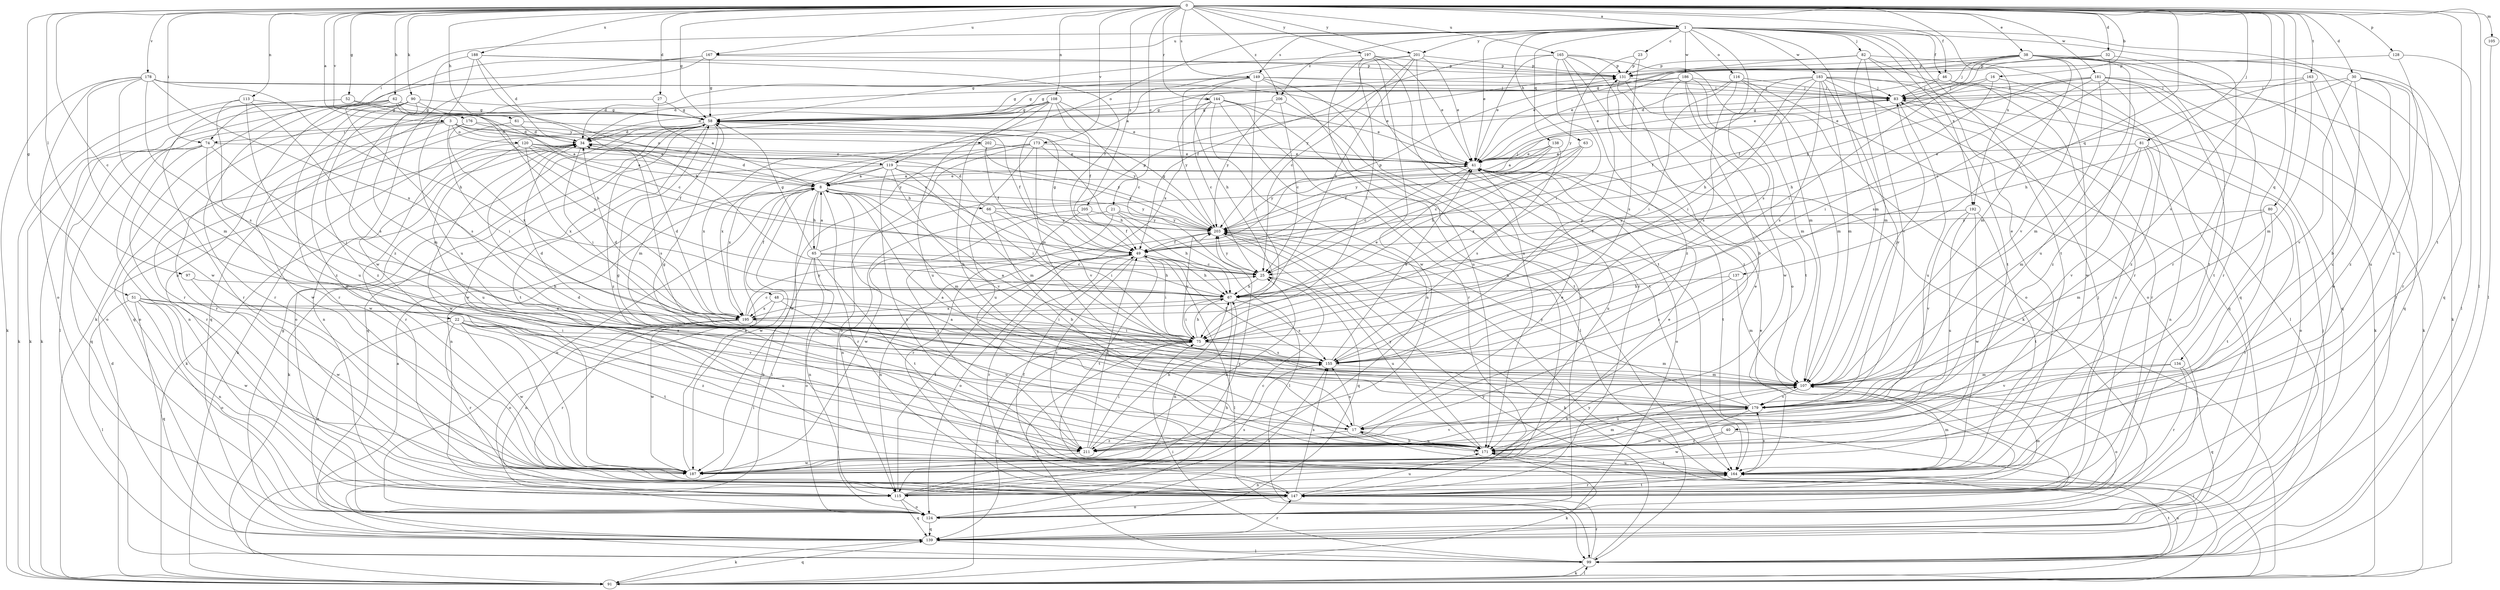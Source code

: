 strict digraph  {
0;
1;
3;
8;
16;
17;
21;
22;
23;
25;
27;
30;
32;
34;
38;
40;
41;
46;
48;
49;
51;
52;
58;
61;
62;
63;
65;
66;
67;
74;
75;
80;
81;
82;
83;
90;
91;
97;
99;
105;
107;
108;
113;
115;
116;
119;
120;
124;
128;
131;
134;
137;
138;
139;
144;
147;
149;
155;
163;
164;
165;
167;
171;
173;
176;
178;
179;
181;
183;
186;
187;
188;
192;
195;
197;
201;
202;
203;
205;
206;
211;
0 -> 1  [label=a];
0 -> 3  [label=a];
0 -> 16  [label=b];
0 -> 21  [label=c];
0 -> 22  [label=c];
0 -> 27  [label=d];
0 -> 30  [label=d];
0 -> 32  [label=d];
0 -> 38  [label=e];
0 -> 46  [label=f];
0 -> 51  [label=g];
0 -> 52  [label=g];
0 -> 58  [label=g];
0 -> 61  [label=h];
0 -> 62  [label=h];
0 -> 74  [label=i];
0 -> 80  [label=j];
0 -> 81  [label=j];
0 -> 90  [label=k];
0 -> 97  [label=l];
0 -> 99  [label=l];
0 -> 105  [label=m];
0 -> 108  [label=n];
0 -> 113  [label=n];
0 -> 128  [label=p];
0 -> 134  [label=q];
0 -> 137  [label=q];
0 -> 144  [label=r];
0 -> 149  [label=s];
0 -> 163  [label=t];
0 -> 164  [label=t];
0 -> 165  [label=u];
0 -> 167  [label=u];
0 -> 173  [label=v];
0 -> 176  [label=v];
0 -> 178  [label=v];
0 -> 179  [label=v];
0 -> 181  [label=w];
0 -> 188  [label=x];
0 -> 192  [label=x];
0 -> 197  [label=y];
0 -> 201  [label=y];
0 -> 205  [label=z];
0 -> 206  [label=z];
1 -> 23  [label=c];
1 -> 40  [label=e];
1 -> 41  [label=e];
1 -> 46  [label=f];
1 -> 63  [label=h];
1 -> 74  [label=i];
1 -> 82  [label=j];
1 -> 99  [label=l];
1 -> 107  [label=m];
1 -> 116  [label=o];
1 -> 119  [label=o];
1 -> 138  [label=q];
1 -> 147  [label=r];
1 -> 149  [label=s];
1 -> 155  [label=s];
1 -> 164  [label=t];
1 -> 167  [label=u];
1 -> 183  [label=w];
1 -> 186  [label=w];
1 -> 192  [label=x];
1 -> 201  [label=y];
1 -> 206  [label=z];
3 -> 8  [label=a];
3 -> 34  [label=d];
3 -> 74  [label=i];
3 -> 75  [label=i];
3 -> 119  [label=o];
3 -> 120  [label=o];
3 -> 124  [label=o];
3 -> 187  [label=w];
3 -> 202  [label=y];
8 -> 34  [label=d];
8 -> 41  [label=e];
8 -> 48  [label=f];
8 -> 65  [label=h];
8 -> 66  [label=h];
8 -> 99  [label=l];
8 -> 107  [label=m];
8 -> 115  [label=n];
8 -> 124  [label=o];
8 -> 147  [label=r];
8 -> 187  [label=w];
8 -> 203  [label=y];
16 -> 41  [label=e];
16 -> 67  [label=h];
16 -> 83  [label=j];
16 -> 211  [label=z];
17 -> 41  [label=e];
17 -> 58  [label=g];
17 -> 155  [label=s];
17 -> 164  [label=t];
17 -> 171  [label=u];
17 -> 211  [label=z];
21 -> 67  [label=h];
21 -> 99  [label=l];
21 -> 147  [label=r];
21 -> 187  [label=w];
21 -> 203  [label=y];
22 -> 17  [label=b];
22 -> 75  [label=i];
22 -> 124  [label=o];
22 -> 147  [label=r];
22 -> 164  [label=t];
22 -> 171  [label=u];
22 -> 187  [label=w];
22 -> 211  [label=z];
23 -> 131  [label=p];
23 -> 155  [label=s];
23 -> 203  [label=y];
25 -> 67  [label=h];
25 -> 171  [label=u];
25 -> 203  [label=y];
27 -> 8  [label=a];
27 -> 58  [label=g];
27 -> 147  [label=r];
30 -> 17  [label=b];
30 -> 67  [label=h];
30 -> 83  [label=j];
30 -> 147  [label=r];
30 -> 171  [label=u];
30 -> 179  [label=v];
30 -> 211  [label=z];
32 -> 58  [label=g];
32 -> 131  [label=p];
32 -> 147  [label=r];
32 -> 155  [label=s];
34 -> 41  [label=e];
34 -> 75  [label=i];
34 -> 91  [label=k];
34 -> 115  [label=n];
34 -> 155  [label=s];
34 -> 187  [label=w];
38 -> 34  [label=d];
38 -> 41  [label=e];
38 -> 49  [label=f];
38 -> 75  [label=i];
38 -> 83  [label=j];
38 -> 91  [label=k];
38 -> 107  [label=m];
38 -> 124  [label=o];
38 -> 131  [label=p];
38 -> 139  [label=q];
38 -> 164  [label=t];
38 -> 171  [label=u];
38 -> 179  [label=v];
40 -> 99  [label=l];
40 -> 187  [label=w];
40 -> 211  [label=z];
41 -> 8  [label=a];
41 -> 25  [label=c];
41 -> 124  [label=o];
41 -> 164  [label=t];
41 -> 171  [label=u];
41 -> 203  [label=y];
46 -> 34  [label=d];
46 -> 83  [label=j];
46 -> 139  [label=q];
46 -> 187  [label=w];
48 -> 75  [label=i];
48 -> 124  [label=o];
48 -> 171  [label=u];
48 -> 195  [label=x];
49 -> 25  [label=c];
49 -> 58  [label=g];
49 -> 67  [label=h];
49 -> 75  [label=i];
49 -> 99  [label=l];
49 -> 115  [label=n];
49 -> 124  [label=o];
49 -> 131  [label=p];
49 -> 147  [label=r];
49 -> 164  [label=t];
49 -> 211  [label=z];
51 -> 99  [label=l];
51 -> 115  [label=n];
51 -> 124  [label=o];
51 -> 139  [label=q];
51 -> 155  [label=s];
51 -> 179  [label=v];
51 -> 187  [label=w];
51 -> 195  [label=x];
52 -> 25  [label=c];
52 -> 58  [label=g];
52 -> 91  [label=k];
52 -> 147  [label=r];
58 -> 34  [label=d];
58 -> 91  [label=k];
58 -> 107  [label=m];
58 -> 124  [label=o];
58 -> 139  [label=q];
58 -> 164  [label=t];
58 -> 187  [label=w];
58 -> 211  [label=z];
61 -> 34  [label=d];
61 -> 124  [label=o];
61 -> 203  [label=y];
62 -> 25  [label=c];
62 -> 58  [label=g];
62 -> 67  [label=h];
62 -> 91  [label=k];
62 -> 99  [label=l];
62 -> 147  [label=r];
62 -> 155  [label=s];
63 -> 25  [label=c];
63 -> 41  [label=e];
63 -> 67  [label=h];
63 -> 195  [label=x];
65 -> 8  [label=a];
65 -> 25  [label=c];
65 -> 58  [label=g];
65 -> 67  [label=h];
65 -> 99  [label=l];
65 -> 115  [label=n];
65 -> 124  [label=o];
65 -> 131  [label=p];
65 -> 164  [label=t];
66 -> 17  [label=b];
66 -> 34  [label=d];
66 -> 75  [label=i];
66 -> 83  [label=j];
66 -> 203  [label=y];
67 -> 75  [label=i];
67 -> 115  [label=n];
67 -> 155  [label=s];
67 -> 195  [label=x];
74 -> 41  [label=e];
74 -> 75  [label=i];
74 -> 115  [label=n];
74 -> 139  [label=q];
74 -> 147  [label=r];
74 -> 187  [label=w];
75 -> 34  [label=d];
75 -> 67  [label=h];
75 -> 99  [label=l];
75 -> 107  [label=m];
75 -> 139  [label=q];
75 -> 155  [label=s];
75 -> 203  [label=y];
80 -> 107  [label=m];
80 -> 147  [label=r];
80 -> 164  [label=t];
80 -> 203  [label=y];
81 -> 41  [label=e];
81 -> 107  [label=m];
81 -> 115  [label=n];
81 -> 124  [label=o];
81 -> 171  [label=u];
81 -> 179  [label=v];
82 -> 41  [label=e];
82 -> 107  [label=m];
82 -> 131  [label=p];
82 -> 139  [label=q];
82 -> 147  [label=r];
82 -> 164  [label=t];
82 -> 179  [label=v];
83 -> 58  [label=g];
83 -> 147  [label=r];
83 -> 171  [label=u];
90 -> 58  [label=g];
90 -> 107  [label=m];
90 -> 139  [label=q];
90 -> 147  [label=r];
90 -> 187  [label=w];
90 -> 195  [label=x];
90 -> 211  [label=z];
91 -> 34  [label=d];
91 -> 75  [label=i];
91 -> 99  [label=l];
91 -> 139  [label=q];
91 -> 171  [label=u];
91 -> 203  [label=y];
97 -> 67  [label=h];
97 -> 187  [label=w];
99 -> 75  [label=i];
99 -> 83  [label=j];
99 -> 91  [label=k];
99 -> 147  [label=r];
99 -> 164  [label=t];
99 -> 203  [label=y];
105 -> 99  [label=l];
107 -> 83  [label=j];
107 -> 124  [label=o];
107 -> 171  [label=u];
107 -> 179  [label=v];
108 -> 17  [label=b];
108 -> 25  [label=c];
108 -> 34  [label=d];
108 -> 41  [label=e];
108 -> 49  [label=f];
108 -> 58  [label=g];
108 -> 107  [label=m];
108 -> 139  [label=q];
108 -> 171  [label=u];
113 -> 58  [label=g];
113 -> 91  [label=k];
113 -> 155  [label=s];
113 -> 171  [label=u];
113 -> 211  [label=z];
115 -> 25  [label=c];
115 -> 49  [label=f];
115 -> 107  [label=m];
115 -> 124  [label=o];
115 -> 139  [label=q];
115 -> 155  [label=s];
115 -> 203  [label=y];
116 -> 41  [label=e];
116 -> 75  [label=i];
116 -> 83  [label=j];
116 -> 107  [label=m];
116 -> 124  [label=o];
116 -> 155  [label=s];
119 -> 8  [label=a];
119 -> 75  [label=i];
119 -> 91  [label=k];
119 -> 107  [label=m];
119 -> 164  [label=t];
119 -> 179  [label=v];
119 -> 195  [label=x];
119 -> 203  [label=y];
120 -> 8  [label=a];
120 -> 41  [label=e];
120 -> 49  [label=f];
120 -> 147  [label=r];
120 -> 171  [label=u];
120 -> 195  [label=x];
120 -> 203  [label=y];
124 -> 67  [label=h];
124 -> 139  [label=q];
124 -> 155  [label=s];
128 -> 99  [label=l];
128 -> 131  [label=p];
128 -> 171  [label=u];
131 -> 83  [label=j];
131 -> 124  [label=o];
131 -> 211  [label=z];
134 -> 107  [label=m];
134 -> 139  [label=q];
134 -> 147  [label=r];
134 -> 179  [label=v];
137 -> 67  [label=h];
137 -> 107  [label=m];
137 -> 155  [label=s];
138 -> 8  [label=a];
138 -> 41  [label=e];
138 -> 49  [label=f];
138 -> 155  [label=s];
138 -> 203  [label=y];
139 -> 8  [label=a];
139 -> 58  [label=g];
139 -> 91  [label=k];
139 -> 99  [label=l];
139 -> 147  [label=r];
144 -> 25  [label=c];
144 -> 41  [label=e];
144 -> 58  [label=g];
144 -> 99  [label=l];
144 -> 115  [label=n];
144 -> 147  [label=r];
144 -> 164  [label=t];
144 -> 203  [label=y];
147 -> 41  [label=e];
147 -> 49  [label=f];
147 -> 83  [label=j];
147 -> 124  [label=o];
147 -> 155  [label=s];
147 -> 164  [label=t];
147 -> 171  [label=u];
149 -> 34  [label=d];
149 -> 58  [label=g];
149 -> 67  [label=h];
149 -> 75  [label=i];
149 -> 83  [label=j];
149 -> 124  [label=o];
149 -> 147  [label=r];
149 -> 171  [label=u];
149 -> 195  [label=x];
155 -> 8  [label=a];
155 -> 34  [label=d];
155 -> 41  [label=e];
155 -> 49  [label=f];
155 -> 107  [label=m];
155 -> 131  [label=p];
163 -> 25  [label=c];
163 -> 83  [label=j];
163 -> 107  [label=m];
163 -> 171  [label=u];
164 -> 107  [label=m];
164 -> 115  [label=n];
164 -> 147  [label=r];
164 -> 171  [label=u];
164 -> 179  [label=v];
165 -> 41  [label=e];
165 -> 75  [label=i];
165 -> 91  [label=k];
165 -> 107  [label=m];
165 -> 124  [label=o];
165 -> 131  [label=p];
165 -> 203  [label=y];
165 -> 211  [label=z];
167 -> 58  [label=g];
167 -> 91  [label=k];
167 -> 115  [label=n];
167 -> 131  [label=p];
167 -> 187  [label=w];
171 -> 8  [label=a];
171 -> 17  [label=b];
171 -> 34  [label=d];
171 -> 91  [label=k];
171 -> 164  [label=t];
171 -> 203  [label=y];
173 -> 41  [label=e];
173 -> 67  [label=h];
173 -> 124  [label=o];
173 -> 171  [label=u];
173 -> 179  [label=v];
173 -> 187  [label=w];
173 -> 195  [label=x];
176 -> 34  [label=d];
176 -> 49  [label=f];
176 -> 147  [label=r];
176 -> 195  [label=x];
178 -> 41  [label=e];
178 -> 67  [label=h];
178 -> 83  [label=j];
178 -> 91  [label=k];
178 -> 107  [label=m];
178 -> 124  [label=o];
178 -> 155  [label=s];
178 -> 187  [label=w];
178 -> 195  [label=x];
179 -> 8  [label=a];
179 -> 17  [label=b];
179 -> 41  [label=e];
179 -> 58  [label=g];
179 -> 187  [label=w];
179 -> 203  [label=y];
181 -> 41  [label=e];
181 -> 75  [label=i];
181 -> 83  [label=j];
181 -> 91  [label=k];
181 -> 107  [label=m];
181 -> 139  [label=q];
181 -> 164  [label=t];
181 -> 203  [label=y];
181 -> 211  [label=z];
183 -> 49  [label=f];
183 -> 58  [label=g];
183 -> 67  [label=h];
183 -> 75  [label=i];
183 -> 83  [label=j];
183 -> 91  [label=k];
183 -> 99  [label=l];
183 -> 107  [label=m];
183 -> 139  [label=q];
183 -> 155  [label=s];
183 -> 179  [label=v];
186 -> 17  [label=b];
186 -> 34  [label=d];
186 -> 58  [label=g];
186 -> 83  [label=j];
186 -> 107  [label=m];
186 -> 164  [label=t];
186 -> 187  [label=w];
187 -> 8  [label=a];
187 -> 25  [label=c];
187 -> 41  [label=e];
187 -> 107  [label=m];
188 -> 34  [label=d];
188 -> 49  [label=f];
188 -> 67  [label=h];
188 -> 131  [label=p];
188 -> 171  [label=u];
188 -> 211  [label=z];
192 -> 49  [label=f];
192 -> 164  [label=t];
192 -> 171  [label=u];
192 -> 179  [label=v];
192 -> 187  [label=w];
192 -> 203  [label=y];
195 -> 25  [label=c];
195 -> 34  [label=d];
195 -> 41  [label=e];
195 -> 75  [label=i];
195 -> 115  [label=n];
195 -> 147  [label=r];
195 -> 187  [label=w];
195 -> 203  [label=y];
197 -> 41  [label=e];
197 -> 58  [label=g];
197 -> 75  [label=i];
197 -> 115  [label=n];
197 -> 131  [label=p];
197 -> 171  [label=u];
197 -> 187  [label=w];
201 -> 8  [label=a];
201 -> 25  [label=c];
201 -> 41  [label=e];
201 -> 49  [label=f];
201 -> 67  [label=h];
201 -> 131  [label=p];
201 -> 164  [label=t];
202 -> 41  [label=e];
202 -> 49  [label=f];
202 -> 195  [label=x];
202 -> 203  [label=y];
203 -> 49  [label=f];
203 -> 58  [label=g];
203 -> 91  [label=k];
203 -> 139  [label=q];
205 -> 49  [label=f];
205 -> 115  [label=n];
205 -> 203  [label=y];
205 -> 211  [label=z];
206 -> 25  [label=c];
206 -> 58  [label=g];
206 -> 164  [label=t];
206 -> 203  [label=y];
211 -> 49  [label=f];
211 -> 67  [label=h];
211 -> 75  [label=i];
211 -> 179  [label=v];
211 -> 187  [label=w];
}

